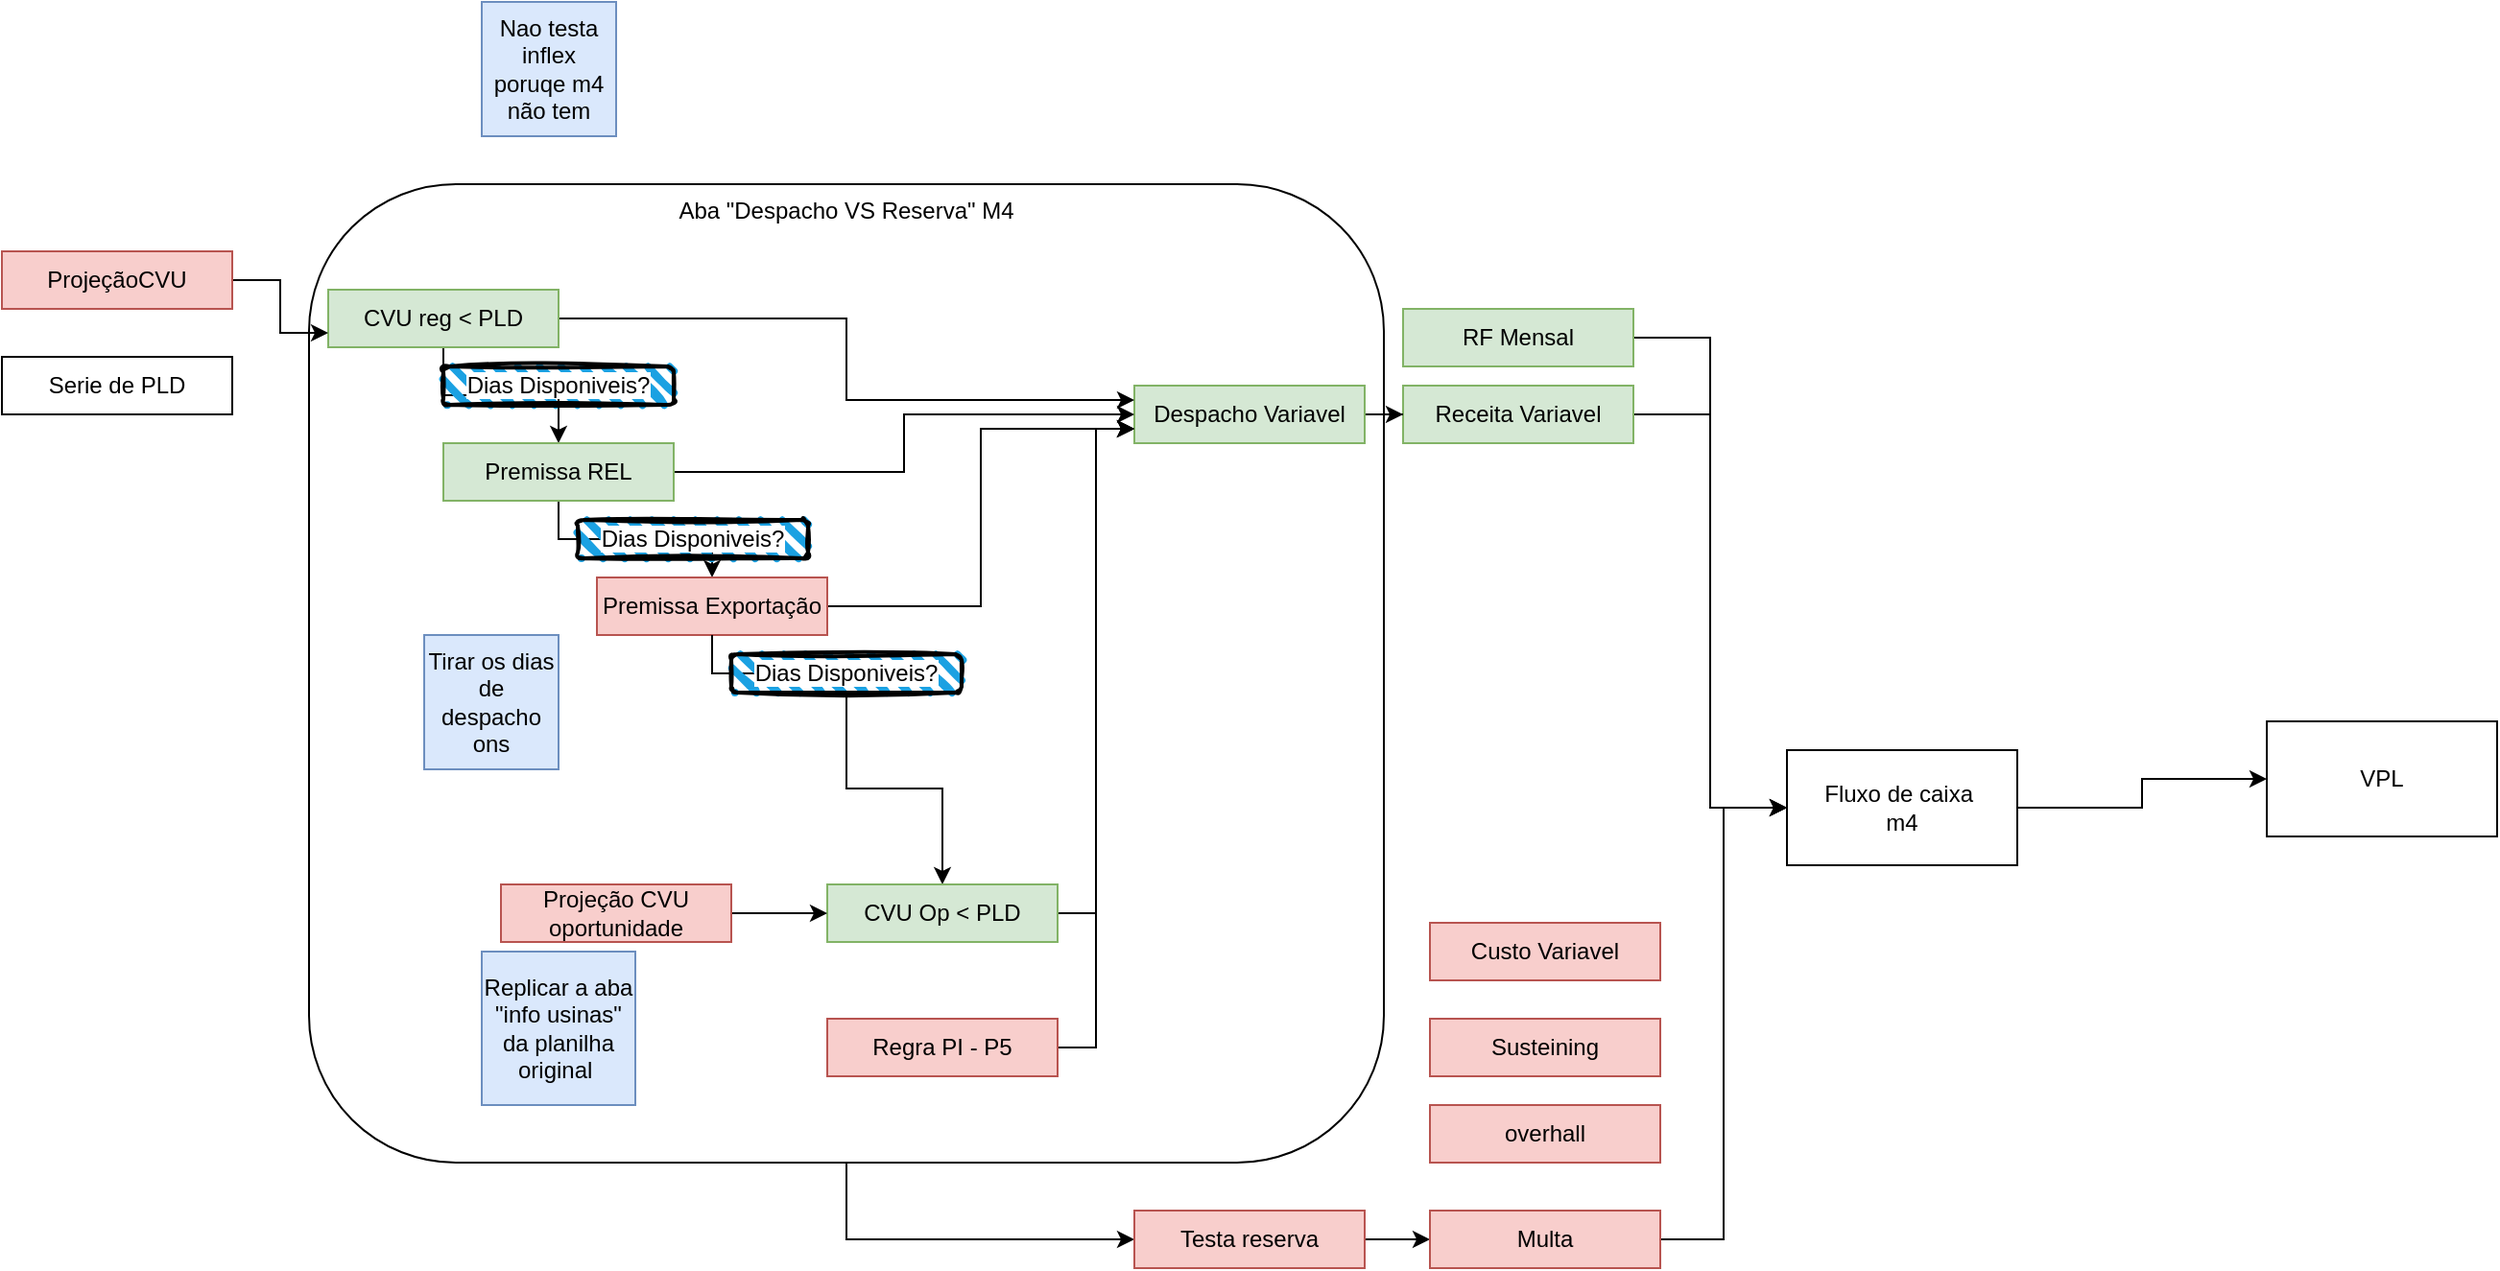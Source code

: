 <mxfile version="26.0.6">
  <diagram name="Página-1" id="ybAKSHy_9_q8ZGuqgYx6">
    <mxGraphModel dx="2043" dy="1703" grid="1" gridSize="10" guides="1" tooltips="1" connect="1" arrows="1" fold="1" page="1" pageScale="1" pageWidth="827" pageHeight="1169" math="0" shadow="0">
      <root>
        <mxCell id="0" />
        <mxCell id="1" parent="0" />
        <mxCell id="0ieh1-YJjxhQ4tJqL_PZ-57" style="edgeStyle=orthogonalEdgeStyle;rounded=0;orthogonalLoop=1;jettySize=auto;html=1;entryX=0;entryY=0.5;entryDx=0;entryDy=0;" parent="1" source="0ieh1-YJjxhQ4tJqL_PZ-49" target="0ieh1-YJjxhQ4tJqL_PZ-52" edge="1">
          <mxGeometry relative="1" as="geometry" />
        </mxCell>
        <mxCell id="0ieh1-YJjxhQ4tJqL_PZ-49" value="Aba &quot;Despacho VS Reserva&quot; M4" style="rounded=1;whiteSpace=wrap;html=1;verticalAlign=top;" parent="1" vertex="1">
          <mxGeometry x="-230" y="-15" width="560" height="510" as="geometry" />
        </mxCell>
        <mxCell id="0ieh1-YJjxhQ4tJqL_PZ-1" value="VPL" style="rounded=0;whiteSpace=wrap;html=1;" parent="1" vertex="1">
          <mxGeometry x="790" y="265" width="120" height="60" as="geometry" />
        </mxCell>
        <mxCell id="0ieh1-YJjxhQ4tJqL_PZ-5" value="" style="edgeStyle=orthogonalEdgeStyle;rounded=0;orthogonalLoop=1;jettySize=auto;html=1;" parent="1" source="0ieh1-YJjxhQ4tJqL_PZ-2" target="0ieh1-YJjxhQ4tJqL_PZ-1" edge="1">
          <mxGeometry relative="1" as="geometry" />
        </mxCell>
        <mxCell id="0ieh1-YJjxhQ4tJqL_PZ-2" value="Fluxo de caixa&amp;nbsp;&lt;div&gt;m4&lt;/div&gt;" style="rounded=0;whiteSpace=wrap;html=1;" parent="1" vertex="1">
          <mxGeometry x="540" y="280" width="120" height="60" as="geometry" />
        </mxCell>
        <mxCell id="0ieh1-YJjxhQ4tJqL_PZ-4" style="edgeStyle=orthogonalEdgeStyle;rounded=0;orthogonalLoop=1;jettySize=auto;html=1;entryX=0;entryY=0.5;entryDx=0;entryDy=0;" parent="1" source="0ieh1-YJjxhQ4tJqL_PZ-3" target="0ieh1-YJjxhQ4tJqL_PZ-2" edge="1">
          <mxGeometry relative="1" as="geometry" />
        </mxCell>
        <mxCell id="0ieh1-YJjxhQ4tJqL_PZ-3" value="RF Mensal" style="rounded=0;whiteSpace=wrap;html=1;fillColor=#d5e8d4;strokeColor=#82b366;" parent="1" vertex="1">
          <mxGeometry x="340" y="50" width="120" height="30" as="geometry" />
        </mxCell>
        <mxCell id="0ieh1-YJjxhQ4tJqL_PZ-7" style="edgeStyle=orthogonalEdgeStyle;rounded=0;orthogonalLoop=1;jettySize=auto;html=1;entryX=0;entryY=0.5;entryDx=0;entryDy=0;" parent="1" source="0ieh1-YJjxhQ4tJqL_PZ-6" target="0ieh1-YJjxhQ4tJqL_PZ-2" edge="1">
          <mxGeometry relative="1" as="geometry" />
        </mxCell>
        <mxCell id="0ieh1-YJjxhQ4tJqL_PZ-6" value="Receita Variavel" style="rounded=0;whiteSpace=wrap;html=1;fillColor=#d5e8d4;strokeColor=#82b366;" parent="1" vertex="1">
          <mxGeometry x="340" y="90" width="120" height="30" as="geometry" />
        </mxCell>
        <mxCell id="0ieh1-YJjxhQ4tJqL_PZ-14" value="" style="edgeStyle=orthogonalEdgeStyle;rounded=0;orthogonalLoop=1;jettySize=auto;html=1;" parent="1" source="0ieh1-YJjxhQ4tJqL_PZ-8" target="0ieh1-YJjxhQ4tJqL_PZ-6" edge="1">
          <mxGeometry relative="1" as="geometry" />
        </mxCell>
        <mxCell id="0ieh1-YJjxhQ4tJqL_PZ-8" value="Despacho Variavel" style="rounded=0;whiteSpace=wrap;html=1;fillColor=#d5e8d4;strokeColor=#82b366;" parent="1" vertex="1">
          <mxGeometry x="200" y="90" width="120" height="30" as="geometry" />
        </mxCell>
        <mxCell id="0ieh1-YJjxhQ4tJqL_PZ-26" style="edgeStyle=orthogonalEdgeStyle;rounded=0;orthogonalLoop=1;jettySize=auto;html=1;" parent="1" source="0ieh1-YJjxhQ4tJqL_PZ-9" target="0ieh1-YJjxhQ4tJqL_PZ-11" edge="1">
          <mxGeometry relative="1" as="geometry" />
        </mxCell>
        <mxCell id="0ieh1-YJjxhQ4tJqL_PZ-27" style="edgeStyle=orthogonalEdgeStyle;rounded=0;orthogonalLoop=1;jettySize=auto;html=1;entryX=0;entryY=0.25;entryDx=0;entryDy=0;" parent="1" source="0ieh1-YJjxhQ4tJqL_PZ-9" target="0ieh1-YJjxhQ4tJqL_PZ-8" edge="1">
          <mxGeometry relative="1" as="geometry" />
        </mxCell>
        <mxCell id="0ieh1-YJjxhQ4tJqL_PZ-9" value="CVU reg &amp;lt; PLD" style="rounded=0;whiteSpace=wrap;html=1;fillColor=#d5e8d4;strokeColor=#82b366;" parent="1" vertex="1">
          <mxGeometry x="-220" y="40" width="120" height="30" as="geometry" />
        </mxCell>
        <mxCell id="0ieh1-YJjxhQ4tJqL_PZ-28" style="edgeStyle=orthogonalEdgeStyle;rounded=0;orthogonalLoop=1;jettySize=auto;html=1;entryX=0.5;entryY=0;entryDx=0;entryDy=0;" parent="1" source="0ieh1-YJjxhQ4tJqL_PZ-11" target="0ieh1-YJjxhQ4tJqL_PZ-13" edge="1">
          <mxGeometry relative="1" as="geometry" />
        </mxCell>
        <mxCell id="0ieh1-YJjxhQ4tJqL_PZ-34" style="edgeStyle=orthogonalEdgeStyle;rounded=0;orthogonalLoop=1;jettySize=auto;html=1;entryX=0;entryY=0.5;entryDx=0;entryDy=0;" parent="1" source="0ieh1-YJjxhQ4tJqL_PZ-11" target="0ieh1-YJjxhQ4tJqL_PZ-8" edge="1">
          <mxGeometry relative="1" as="geometry" />
        </mxCell>
        <mxCell id="0ieh1-YJjxhQ4tJqL_PZ-11" value="Premissa REL" style="rounded=0;whiteSpace=wrap;html=1;fillColor=#d5e8d4;strokeColor=#82b366;" parent="1" vertex="1">
          <mxGeometry x="-160" y="120" width="120" height="30" as="geometry" />
        </mxCell>
        <mxCell id="0ieh1-YJjxhQ4tJqL_PZ-35" style="edgeStyle=orthogonalEdgeStyle;rounded=0;orthogonalLoop=1;jettySize=auto;html=1;entryX=0;entryY=0.75;entryDx=0;entryDy=0;" parent="1" source="0ieh1-YJjxhQ4tJqL_PZ-13" target="0ieh1-YJjxhQ4tJqL_PZ-8" edge="1">
          <mxGeometry relative="1" as="geometry" />
        </mxCell>
        <mxCell id="0ieh1-YJjxhQ4tJqL_PZ-13" value="Premissa Exportação" style="rounded=0;whiteSpace=wrap;html=1;fillColor=#f8cecc;strokeColor=#b85450;" parent="1" vertex="1">
          <mxGeometry x="-80" y="190" width="120" height="30" as="geometry" />
        </mxCell>
        <mxCell id="0ieh1-YJjxhQ4tJqL_PZ-21" value="&lt;span style=&quot;background-color: light-dark(#ffffff, var(--ge-dark-color, #121212));&quot;&gt;Dias Disponiveis?&lt;/span&gt;" style="rounded=1;whiteSpace=wrap;html=1;strokeWidth=2;fillWeight=4;hachureGap=8;hachureAngle=45;fillColor=#1ba1e2;sketch=1;" parent="1" vertex="1">
          <mxGeometry x="-160" y="80" width="120" height="20" as="geometry" />
        </mxCell>
        <mxCell id="0ieh1-YJjxhQ4tJqL_PZ-23" value="&lt;span style=&quot;background-color: light-dark(#ffffff, var(--ge-dark-color, #121212));&quot;&gt;Dias Disponiveis?&lt;/span&gt;" style="rounded=1;whiteSpace=wrap;html=1;strokeWidth=2;fillWeight=4;hachureGap=8;hachureAngle=45;fillColor=#1ba1e2;sketch=1;" parent="1" vertex="1">
          <mxGeometry x="-90" y="160" width="120" height="20" as="geometry" />
        </mxCell>
        <mxCell id="0ieh1-YJjxhQ4tJqL_PZ-33" value="" style="edgeStyle=orthogonalEdgeStyle;rounded=0;orthogonalLoop=1;jettySize=auto;html=1;" parent="1" source="0ieh1-YJjxhQ4tJqL_PZ-13" target="0ieh1-YJjxhQ4tJqL_PZ-32" edge="1">
          <mxGeometry relative="1" as="geometry">
            <mxPoint x="-20" y="220" as="sourcePoint" />
            <mxPoint x="100" y="260" as="targetPoint" />
          </mxGeometry>
        </mxCell>
        <mxCell id="TQJNCi8xgYdqVjttNHtM-8" style="edgeStyle=orthogonalEdgeStyle;rounded=0;orthogonalLoop=1;jettySize=auto;html=1;" edge="1" parent="1" source="0ieh1-YJjxhQ4tJqL_PZ-32" target="0ieh1-YJjxhQ4tJqL_PZ-39">
          <mxGeometry relative="1" as="geometry" />
        </mxCell>
        <mxCell id="0ieh1-YJjxhQ4tJqL_PZ-32" value="&lt;span style=&quot;background-color: light-dark(#ffffff, var(--ge-dark-color, #121212));&quot;&gt;Dias Disponiveis?&lt;/span&gt;" style="rounded=1;whiteSpace=wrap;html=1;strokeWidth=2;fillWeight=4;hachureGap=8;hachureAngle=45;fillColor=#1ba1e2;sketch=1;" parent="1" vertex="1">
          <mxGeometry x="-10" y="230" width="120" height="20" as="geometry" />
        </mxCell>
        <mxCell id="0ieh1-YJjxhQ4tJqL_PZ-46" style="edgeStyle=orthogonalEdgeStyle;rounded=0;orthogonalLoop=1;jettySize=auto;html=1;entryX=0;entryY=0.75;entryDx=0;entryDy=0;" parent="1" source="0ieh1-YJjxhQ4tJqL_PZ-37" target="0ieh1-YJjxhQ4tJqL_PZ-9" edge="1">
          <mxGeometry relative="1" as="geometry" />
        </mxCell>
        <mxCell id="0ieh1-YJjxhQ4tJqL_PZ-37" value="ProjeçãoCVU" style="rounded=0;whiteSpace=wrap;html=1;fillColor=#f8cecc;strokeColor=#b85450;" parent="1" vertex="1">
          <mxGeometry x="-390" y="20" width="120" height="30" as="geometry" />
        </mxCell>
        <mxCell id="0ieh1-YJjxhQ4tJqL_PZ-38" value="Serie de PLD" style="rounded=0;whiteSpace=wrap;html=1;" parent="1" vertex="1">
          <mxGeometry x="-390" y="75" width="120" height="30" as="geometry" />
        </mxCell>
        <mxCell id="0ieh1-YJjxhQ4tJqL_PZ-43" style="edgeStyle=orthogonalEdgeStyle;rounded=0;orthogonalLoop=1;jettySize=auto;html=1;entryX=0;entryY=0.75;entryDx=0;entryDy=0;" parent="1" source="0ieh1-YJjxhQ4tJqL_PZ-39" target="0ieh1-YJjxhQ4tJqL_PZ-8" edge="1">
          <mxGeometry relative="1" as="geometry" />
        </mxCell>
        <mxCell id="0ieh1-YJjxhQ4tJqL_PZ-39" value="CVU Op &amp;lt; PLD" style="rounded=0;whiteSpace=wrap;html=1;fillColor=#d5e8d4;strokeColor=#82b366;" parent="1" vertex="1">
          <mxGeometry x="40" y="350" width="120" height="30" as="geometry" />
        </mxCell>
        <mxCell id="0ieh1-YJjxhQ4tJqL_PZ-45" style="edgeStyle=orthogonalEdgeStyle;rounded=0;orthogonalLoop=1;jettySize=auto;html=1;entryX=0;entryY=0.5;entryDx=0;entryDy=0;" parent="1" source="0ieh1-YJjxhQ4tJqL_PZ-44" target="0ieh1-YJjxhQ4tJqL_PZ-39" edge="1">
          <mxGeometry relative="1" as="geometry" />
        </mxCell>
        <mxCell id="0ieh1-YJjxhQ4tJqL_PZ-44" value="Projeção CVU&lt;div&gt;oportunidade&lt;/div&gt;" style="rounded=0;whiteSpace=wrap;html=1;fillColor=#f8cecc;strokeColor=#b85450;" parent="1" vertex="1">
          <mxGeometry x="-130" y="350" width="120" height="30" as="geometry" />
        </mxCell>
        <mxCell id="0ieh1-YJjxhQ4tJqL_PZ-58" style="edgeStyle=orthogonalEdgeStyle;rounded=0;orthogonalLoop=1;jettySize=auto;html=1;" parent="1" source="0ieh1-YJjxhQ4tJqL_PZ-52" target="0ieh1-YJjxhQ4tJqL_PZ-53" edge="1">
          <mxGeometry relative="1" as="geometry" />
        </mxCell>
        <mxCell id="0ieh1-YJjxhQ4tJqL_PZ-52" value="Testa reserva" style="rounded=0;whiteSpace=wrap;html=1;fillColor=#f8cecc;strokeColor=#b85450;" parent="1" vertex="1">
          <mxGeometry x="200" y="520" width="120" height="30" as="geometry" />
        </mxCell>
        <mxCell id="0ieh1-YJjxhQ4tJqL_PZ-59" style="edgeStyle=orthogonalEdgeStyle;rounded=0;orthogonalLoop=1;jettySize=auto;html=1;entryX=0;entryY=0.5;entryDx=0;entryDy=0;" parent="1" source="0ieh1-YJjxhQ4tJqL_PZ-53" target="0ieh1-YJjxhQ4tJqL_PZ-2" edge="1">
          <mxGeometry relative="1" as="geometry" />
        </mxCell>
        <mxCell id="0ieh1-YJjxhQ4tJqL_PZ-53" value="Multa" style="rounded=0;whiteSpace=wrap;html=1;fillColor=#f8cecc;strokeColor=#b85450;" parent="1" vertex="1">
          <mxGeometry x="354" y="520" width="120" height="30" as="geometry" />
        </mxCell>
        <mxCell id="0ieh1-YJjxhQ4tJqL_PZ-56" style="edgeStyle=orthogonalEdgeStyle;rounded=0;orthogonalLoop=1;jettySize=auto;html=1;entryX=0;entryY=0.75;entryDx=0;entryDy=0;" parent="1" source="0ieh1-YJjxhQ4tJqL_PZ-55" target="0ieh1-YJjxhQ4tJqL_PZ-8" edge="1">
          <mxGeometry relative="1" as="geometry" />
        </mxCell>
        <mxCell id="0ieh1-YJjxhQ4tJqL_PZ-55" value="Regra PI - P5" style="rounded=0;whiteSpace=wrap;html=1;fillColor=#f8cecc;strokeColor=#b85450;" parent="1" vertex="1">
          <mxGeometry x="40" y="420" width="120" height="30" as="geometry" />
        </mxCell>
        <mxCell id="TQJNCi8xgYdqVjttNHtM-1" value="Susteining" style="rounded=0;whiteSpace=wrap;html=1;fillColor=#f8cecc;strokeColor=#b85450;" vertex="1" parent="1">
          <mxGeometry x="354" y="420" width="120" height="30" as="geometry" />
        </mxCell>
        <mxCell id="TQJNCi8xgYdqVjttNHtM-2" value="overhall" style="rounded=0;whiteSpace=wrap;html=1;fillColor=#f8cecc;strokeColor=#b85450;" vertex="1" parent="1">
          <mxGeometry x="354" y="465" width="120" height="30" as="geometry" />
        </mxCell>
        <mxCell id="TQJNCi8xgYdqVjttNHtM-3" value="Custo Variavel" style="rounded=0;whiteSpace=wrap;html=1;fillColor=#f8cecc;strokeColor=#b85450;" vertex="1" parent="1">
          <mxGeometry x="354" y="370" width="120" height="30" as="geometry" />
        </mxCell>
        <mxCell id="TQJNCi8xgYdqVjttNHtM-4" value="Replicar a aba &quot;info usinas&quot; da planilha original&amp;nbsp;" style="whiteSpace=wrap;html=1;aspect=fixed;fillColor=#dae8fc;strokeColor=#6c8ebf;" vertex="1" parent="1">
          <mxGeometry x="-140" y="385" width="80" height="80" as="geometry" />
        </mxCell>
        <mxCell id="TQJNCi8xgYdqVjttNHtM-5" value="Tirar os dias de despacho ons" style="whiteSpace=wrap;html=1;aspect=fixed;fillColor=#dae8fc;strokeColor=#6c8ebf;" vertex="1" parent="1">
          <mxGeometry x="-170" y="220" width="70" height="70" as="geometry" />
        </mxCell>
        <mxCell id="TQJNCi8xgYdqVjttNHtM-7" value="Nao testa inflex poruqe m4 não tem" style="whiteSpace=wrap;html=1;aspect=fixed;fillColor=#dae8fc;strokeColor=#6c8ebf;" vertex="1" parent="1">
          <mxGeometry x="-140" y="-110" width="70" height="70" as="geometry" />
        </mxCell>
      </root>
    </mxGraphModel>
  </diagram>
</mxfile>
